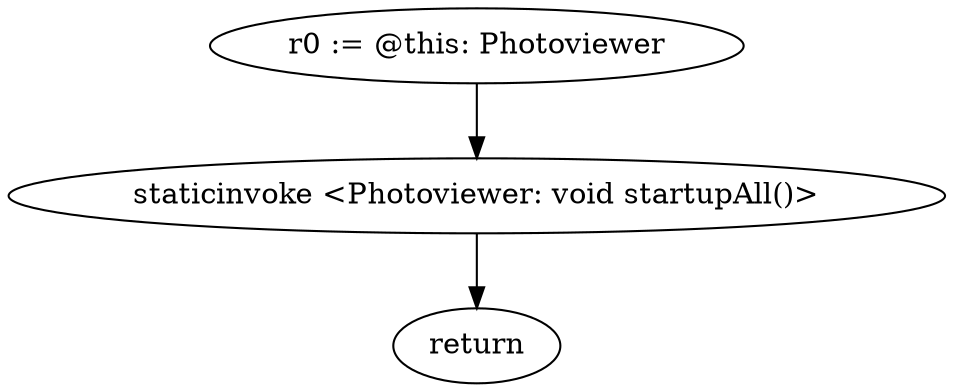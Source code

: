digraph "" {
    "r0 := @this: Photoviewer"
    "staticinvoke <Photoviewer: void startupAll()>"
    "r0 := @this: Photoviewer"->"staticinvoke <Photoviewer: void startupAll()>";
    "return"
    "staticinvoke <Photoviewer: void startupAll()>"->"return";
}
